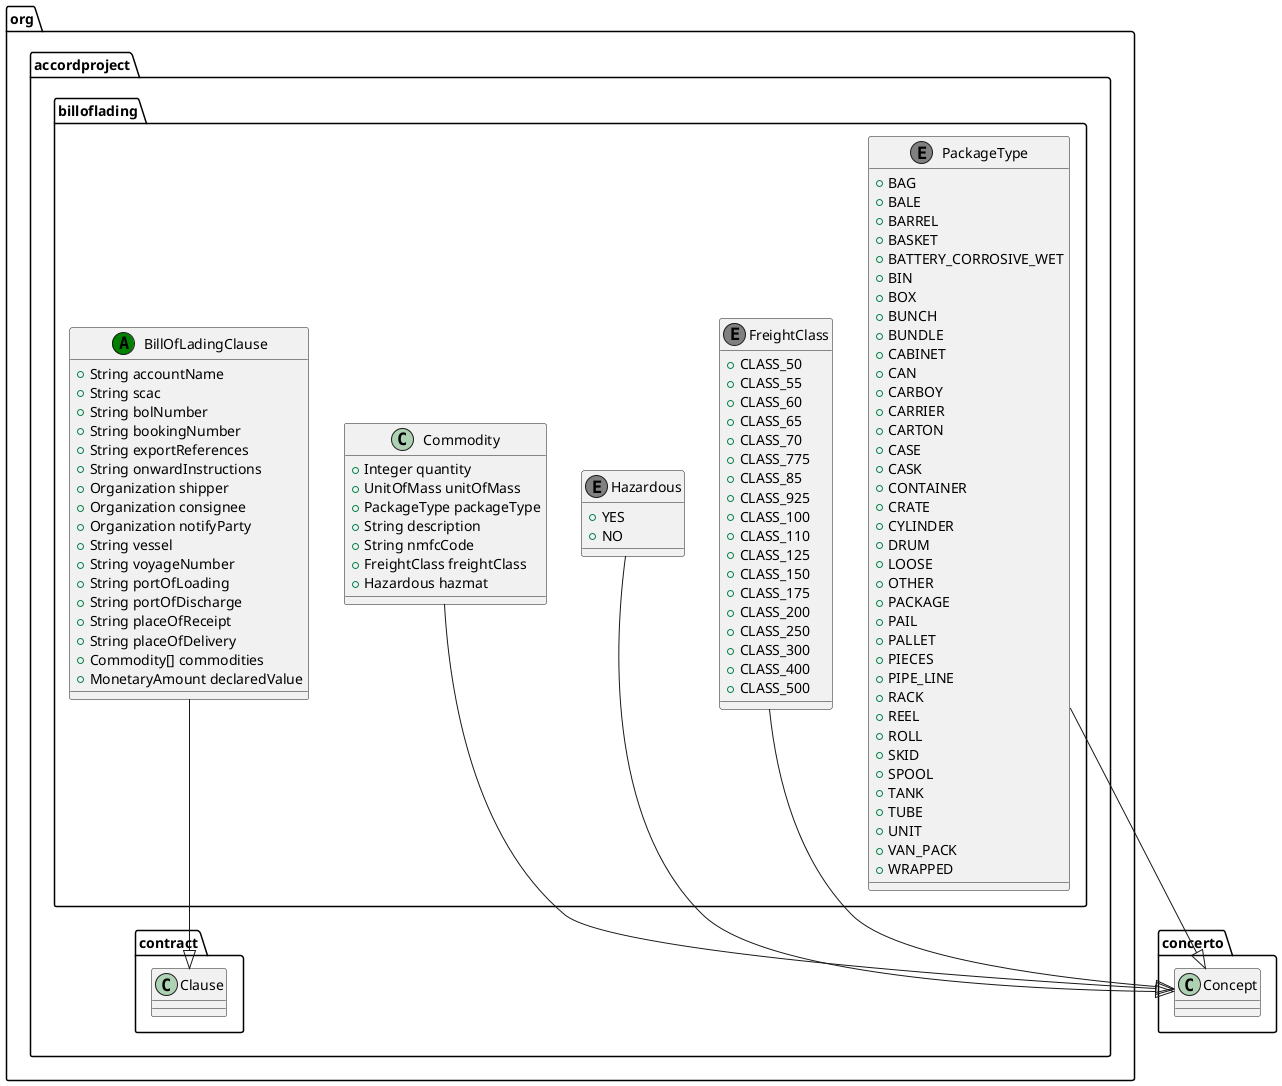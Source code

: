 @startuml
class org.accordproject.billoflading.PackageType << (E,grey) >> {
   + BAG
   + BALE
   + BARREL
   + BASKET
   + BATTERY_CORROSIVE_WET
   + BIN
   + BOX
   + BUNCH
   + BUNDLE
   + CABINET
   + CAN
   + CARBOY
   + CARRIER
   + CARTON
   + CASE
   + CASK
   + CONTAINER
   + CRATE
   + CYLINDER
   + DRUM
   + LOOSE
   + OTHER
   + PACKAGE
   + PAIL
   + PALLET
   + PIECES
   + PIPE_LINE
   + RACK
   + REEL
   + ROLL
   + SKID
   + SPOOL
   + TANK
   + TUBE
   + UNIT
   + VAN_PACK
   + WRAPPED
}
org.accordproject.billoflading.PackageType --|> concerto.Concept
class org.accordproject.billoflading.FreightClass << (E,grey) >> {
   + CLASS_50
   + CLASS_55
   + CLASS_60
   + CLASS_65
   + CLASS_70
   + CLASS_775
   + CLASS_85
   + CLASS_925
   + CLASS_100
   + CLASS_110
   + CLASS_125
   + CLASS_150
   + CLASS_175
   + CLASS_200
   + CLASS_250
   + CLASS_300
   + CLASS_400
   + CLASS_500
}
org.accordproject.billoflading.FreightClass --|> concerto.Concept
class org.accordproject.billoflading.Hazardous << (E,grey) >> {
   + YES
   + NO
}
org.accordproject.billoflading.Hazardous --|> concerto.Concept
class org.accordproject.billoflading.Commodity {
   + Integer quantity
   + UnitOfMass unitOfMass
   + PackageType packageType
   + String description
   + String nmfcCode
   + FreightClass freightClass
   + Hazardous hazmat
}
org.accordproject.billoflading.Commodity --|> concerto.Concept
class org.accordproject.billoflading.BillOfLadingClause << (A,green) >> {
   + String accountName
   + String scac
   + String bolNumber
   + String bookingNumber
   + String exportReferences
   + String onwardInstructions
   + Organization shipper
   + Organization consignee
   + Organization notifyParty
   + String vessel
   + String voyageNumber
   + String portOfLoading
   + String portOfDischarge
   + String placeOfReceipt
   + String placeOfDelivery
   + Commodity[] commodities
   + MonetaryAmount declaredValue
}
org.accordproject.billoflading.BillOfLadingClause --|> org.accordproject.contract.Clause
@enduml
